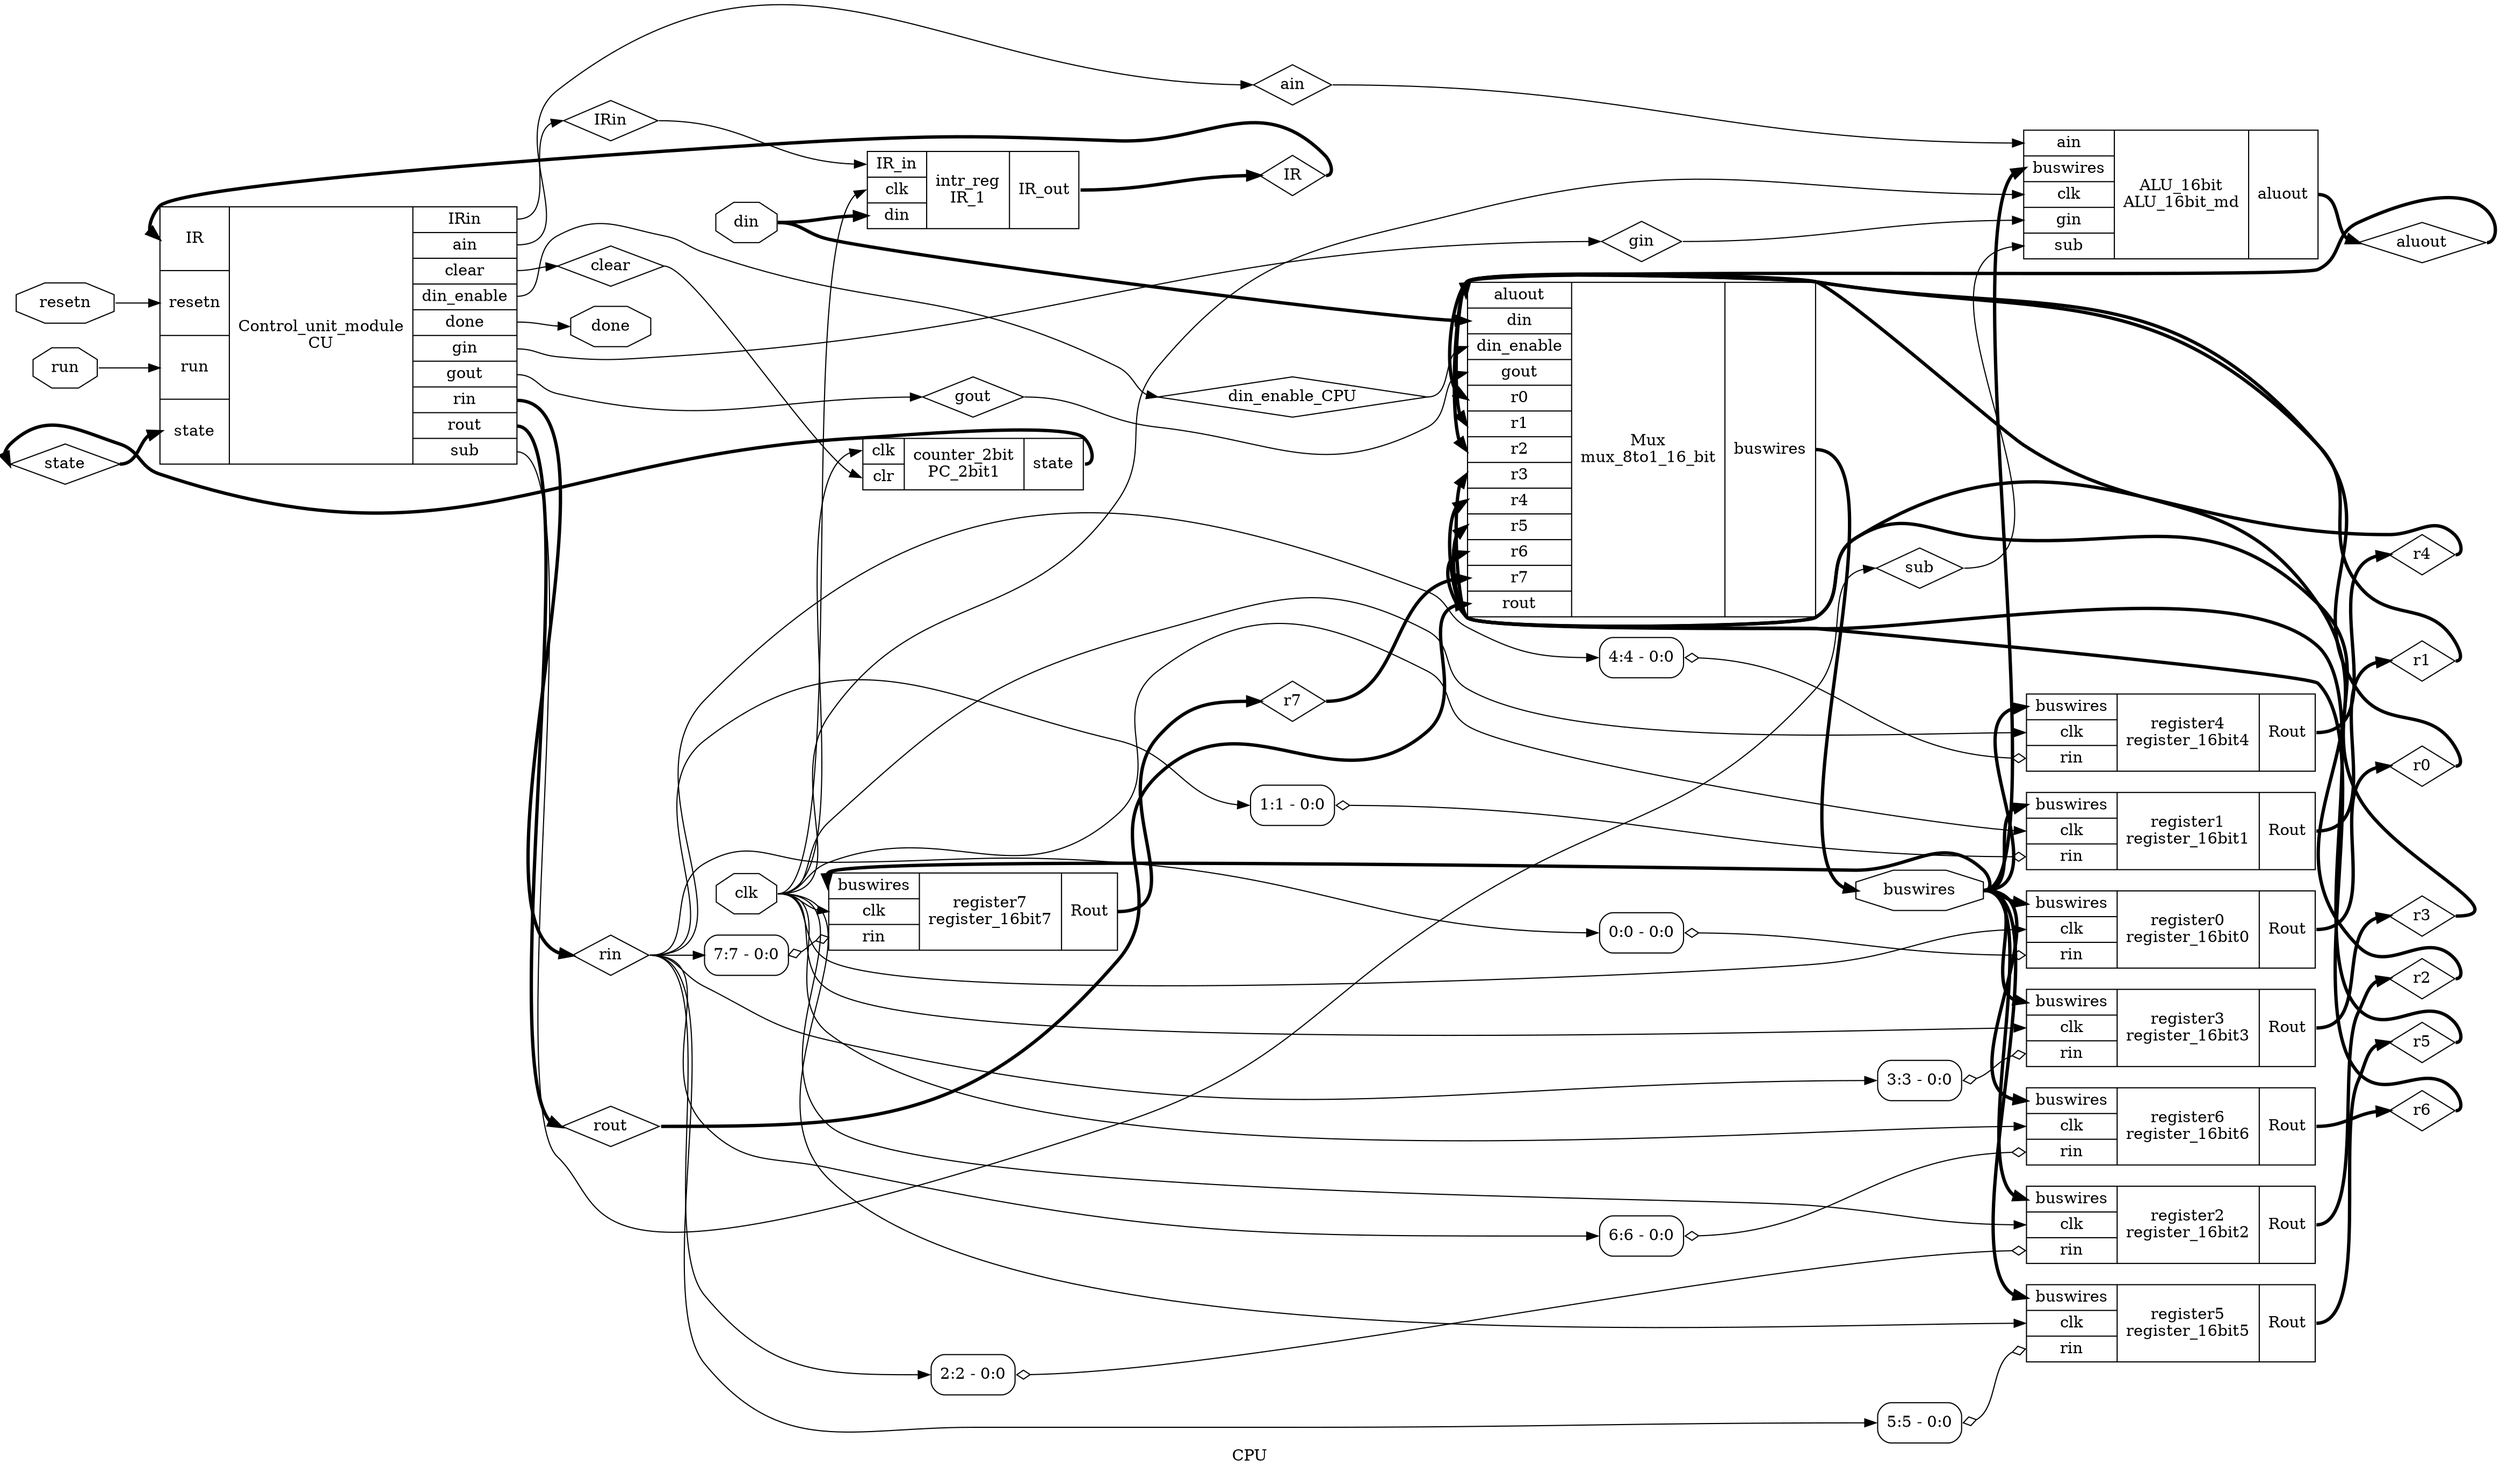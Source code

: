 digraph "CPU" {
label="CPU";
rankdir="LR";
remincross=true;
n1 [ shape=diamond, label="state", color="black", fontcolor="black"];
n2 [ shape=diamond, label="clear", color="black", fontcolor="black"];
n3 [ shape=diamond, label="IR", color="black", fontcolor="black"];
n4 [ shape=diamond, label="IRin", color="black", fontcolor="black"];
n5 [ shape=diamond, label="rin", color="black", fontcolor="black"];
n6 [ shape=diamond, label="aluout", color="black", fontcolor="black"];
n7 [ shape=diamond, label="gin", color="black", fontcolor="black"];
n8 [ shape=diamond, label="sub", color="black", fontcolor="black"];
n9 [ shape=diamond, label="ain", color="black", fontcolor="black"];
n10 [ shape=diamond, label="r7", color="black", fontcolor="black"];
n11 [ shape=diamond, label="r6", color="black", fontcolor="black"];
n12 [ shape=diamond, label="r5", color="black", fontcolor="black"];
n13 [ shape=diamond, label="r4", color="black", fontcolor="black"];
n14 [ shape=diamond, label="r3", color="black", fontcolor="black"];
n15 [ shape=diamond, label="r2", color="black", fontcolor="black"];
n16 [ shape=diamond, label="r1", color="black", fontcolor="black"];
n17 [ shape=diamond, label="r0", color="black", fontcolor="black"];
n18 [ shape=diamond, label="gout", color="black", fontcolor="black"];
n19 [ shape=diamond, label="din_enable_CPU", color="black", fontcolor="black"];
n20 [ shape=diamond, label="rout", color="black", fontcolor="black"];
n21 [ shape=octagon, label="done", color="black", fontcolor="black"];
n22 [ shape=octagon, label="buswires", color="black", fontcolor="black"];
n23 [ shape=octagon, label="din", color="black", fontcolor="black"];
n24 [ shape=octagon, label="clk", color="black", fontcolor="black"];
n25 [ shape=octagon, label="resetn", color="black", fontcolor="black"];
n26 [ shape=octagon, label="run", color="black", fontcolor="black"];
c28 [ shape=record, label="{{<p3> IR|<p25> resetn|<p26> run|<p1> state}|Control_unit_module\nCU|{<p4> IRin|<p9> ain|<p2> clear|<p27> din_enable|<p21> done|<p7> gin|<p18> gout|<p5> rin|<p20> rout|<p8> sub}}",  ];
c30 [ shape=record, label="{{<p24> clk|<p29> clr}|counter_2bit\nPC_2bit1|{<p1> state}}",  ];
c32 [ shape=record, label="{{<p22> buswires|<p24> clk|<p5> rin}|register7\nregister_16bit7|{<p31> Rout}}",  ];
x0 [ shape=record, style=rounded, label="<s0> 7:7 - 0:0 ", color="black", fontcolor="black" ];
x0:e -> c32:p5:w [arrowhead=odiamond, arrowtail=odiamond, dir=both, color="black", fontcolor="black", label=""];
c33 [ shape=record, label="{{<p22> buswires|<p24> clk|<p5> rin}|register6\nregister_16bit6|{<p31> Rout}}",  ];
x1 [ shape=record, style=rounded, label="<s0> 6:6 - 0:0 ", color="black", fontcolor="black" ];
x1:e -> c33:p5:w [arrowhead=odiamond, arrowtail=odiamond, dir=both, color="black", fontcolor="black", label=""];
c34 [ shape=record, label="{{<p22> buswires|<p24> clk|<p5> rin}|register5\nregister_16bit5|{<p31> Rout}}",  ];
x2 [ shape=record, style=rounded, label="<s0> 5:5 - 0:0 ", color="black", fontcolor="black" ];
x2:e -> c34:p5:w [arrowhead=odiamond, arrowtail=odiamond, dir=both, color="black", fontcolor="black", label=""];
c35 [ shape=record, label="{{<p22> buswires|<p24> clk|<p5> rin}|register4\nregister_16bit4|{<p31> Rout}}",  ];
x3 [ shape=record, style=rounded, label="<s0> 4:4 - 0:0 ", color="black", fontcolor="black" ];
x3:e -> c35:p5:w [arrowhead=odiamond, arrowtail=odiamond, dir=both, color="black", fontcolor="black", label=""];
c36 [ shape=record, label="{{<p22> buswires|<p24> clk|<p5> rin}|register3\nregister_16bit3|{<p31> Rout}}",  ];
x4 [ shape=record, style=rounded, label="<s0> 3:3 - 0:0 ", color="black", fontcolor="black" ];
x4:e -> c36:p5:w [arrowhead=odiamond, arrowtail=odiamond, dir=both, color="black", fontcolor="black", label=""];
c37 [ shape=record, label="{{<p22> buswires|<p24> clk|<p5> rin}|register2\nregister_16bit2|{<p31> Rout}}",  ];
x5 [ shape=record, style=rounded, label="<s0> 2:2 - 0:0 ", color="black", fontcolor="black" ];
x5:e -> c37:p5:w [arrowhead=odiamond, arrowtail=odiamond, dir=both, color="black", fontcolor="black", label=""];
c38 [ shape=record, label="{{<p22> buswires|<p24> clk|<p5> rin}|register1\nregister_16bit1|{<p31> Rout}}",  ];
x6 [ shape=record, style=rounded, label="<s0> 1:1 - 0:0 ", color="black", fontcolor="black" ];
x6:e -> c38:p5:w [arrowhead=odiamond, arrowtail=odiamond, dir=both, color="black", fontcolor="black", label=""];
c39 [ shape=record, label="{{<p22> buswires|<p24> clk|<p5> rin}|register0\nregister_16bit0|{<p31> Rout}}",  ];
x7 [ shape=record, style=rounded, label="<s0> 0:0 - 0:0 ", color="black", fontcolor="black" ];
x7:e -> c39:p5:w [arrowhead=odiamond, arrowtail=odiamond, dir=both, color="black", fontcolor="black", label=""];
c40 [ shape=record, label="{{<p6> aluout|<p23> din|<p27> din_enable|<p18> gout|<p17> r0|<p16> r1|<p15> r2|<p14> r3|<p13> r4|<p12> r5|<p11> r6|<p10> r7|<p20> rout}|Mux\nmux_8to1_16_bit|{<p22> buswires}}",  ];
c43 [ shape=record, label="{{<p41> IR_in|<p24> clk|<p23> din}|intr_reg\nIR_1|{<p42> IR_out}}",  ];
c44 [ shape=record, label="{{<p9> ain|<p22> buswires|<p24> clk|<p7> gin|<p8> sub}|ALU_16bit\nALU_16bit_md|{<p6> aluout}}",  ];
c30:p1:e -> n1:w [color="black", fontcolor="black", style="setlinewidth(3)", label=""];
n1:e -> c28:p1:w [color="black", fontcolor="black", style="setlinewidth(3)", label=""];
c32:p31:e -> n10:w [color="black", fontcolor="black", style="setlinewidth(3)", label=""];
n10:e -> c40:p10:w [color="black", fontcolor="black", style="setlinewidth(3)", label=""];
c33:p31:e -> n11:w [color="black", fontcolor="black", style="setlinewidth(3)", label=""];
n11:e -> c40:p11:w [color="black", fontcolor="black", style="setlinewidth(3)", label=""];
c34:p31:e -> n12:w [color="black", fontcolor="black", style="setlinewidth(3)", label=""];
n12:e -> c40:p12:w [color="black", fontcolor="black", style="setlinewidth(3)", label=""];
c35:p31:e -> n13:w [color="black", fontcolor="black", style="setlinewidth(3)", label=""];
n13:e -> c40:p13:w [color="black", fontcolor="black", style="setlinewidth(3)", label=""];
c36:p31:e -> n14:w [color="black", fontcolor="black", style="setlinewidth(3)", label=""];
n14:e -> c40:p14:w [color="black", fontcolor="black", style="setlinewidth(3)", label=""];
c37:p31:e -> n15:w [color="black", fontcolor="black", style="setlinewidth(3)", label=""];
n15:e -> c40:p15:w [color="black", fontcolor="black", style="setlinewidth(3)", label=""];
c38:p31:e -> n16:w [color="black", fontcolor="black", style="setlinewidth(3)", label=""];
n16:e -> c40:p16:w [color="black", fontcolor="black", style="setlinewidth(3)", label=""];
c39:p31:e -> n17:w [color="black", fontcolor="black", style="setlinewidth(3)", label=""];
n17:e -> c40:p17:w [color="black", fontcolor="black", style="setlinewidth(3)", label=""];
c28:p18:e -> n18:w [color="black", fontcolor="black", label=""];
n18:e -> c40:p18:w [color="black", fontcolor="black", label=""];
c28:p27:e -> n19:w [color="black", fontcolor="black", label=""];
n19:e -> c40:p27:w [color="black", fontcolor="black", label=""];
c28:p2:e -> n2:w [color="black", fontcolor="black", label=""];
n2:e -> c30:p29:w [color="black", fontcolor="black", label=""];
c28:p20:e -> n20:w [color="black", fontcolor="black", style="setlinewidth(3)", label=""];
n20:e -> c40:p20:w [color="black", fontcolor="black", style="setlinewidth(3)", label=""];
c28:p21:e -> n21:w [color="black", fontcolor="black", label=""];
c40:p22:e -> n22:w [color="black", fontcolor="black", style="setlinewidth(3)", label=""];
n22:e -> c32:p22:w [color="black", fontcolor="black", style="setlinewidth(3)", label=""];
n22:e -> c33:p22:w [color="black", fontcolor="black", style="setlinewidth(3)", label=""];
n22:e -> c34:p22:w [color="black", fontcolor="black", style="setlinewidth(3)", label=""];
n22:e -> c35:p22:w [color="black", fontcolor="black", style="setlinewidth(3)", label=""];
n22:e -> c36:p22:w [color="black", fontcolor="black", style="setlinewidth(3)", label=""];
n22:e -> c37:p22:w [color="black", fontcolor="black", style="setlinewidth(3)", label=""];
n22:e -> c38:p22:w [color="black", fontcolor="black", style="setlinewidth(3)", label=""];
n22:e -> c39:p22:w [color="black", fontcolor="black", style="setlinewidth(3)", label=""];
n22:e -> c44:p22:w [color="black", fontcolor="black", style="setlinewidth(3)", label=""];
n23:e -> c40:p23:w [color="black", fontcolor="black", style="setlinewidth(3)", label=""];
n23:e -> c43:p23:w [color="black", fontcolor="black", style="setlinewidth(3)", label=""];
n24:e -> c30:p24:w [color="black", fontcolor="black", label=""];
n24:e -> c32:p24:w [color="black", fontcolor="black", label=""];
n24:e -> c33:p24:w [color="black", fontcolor="black", label=""];
n24:e -> c34:p24:w [color="black", fontcolor="black", label=""];
n24:e -> c35:p24:w [color="black", fontcolor="black", label=""];
n24:e -> c36:p24:w [color="black", fontcolor="black", label=""];
n24:e -> c37:p24:w [color="black", fontcolor="black", label=""];
n24:e -> c38:p24:w [color="black", fontcolor="black", label=""];
n24:e -> c39:p24:w [color="black", fontcolor="black", label=""];
n24:e -> c43:p24:w [color="black", fontcolor="black", label=""];
n24:e -> c44:p24:w [color="black", fontcolor="black", label=""];
n25:e -> c28:p25:w [color="black", fontcolor="black", label=""];
n26:e -> c28:p26:w [color="black", fontcolor="black", label=""];
c43:p42:e -> n3:w [color="black", fontcolor="black", style="setlinewidth(3)", label=""];
n3:e -> c28:p3:w [color="black", fontcolor="black", style="setlinewidth(3)", label=""];
c28:p4:e -> n4:w [color="black", fontcolor="black", label=""];
n4:e -> c43:p41:w [color="black", fontcolor="black", label=""];
c28:p5:e -> n5:w [color="black", fontcolor="black", style="setlinewidth(3)", label=""];
n5:e -> x0:s0:w [color="black", fontcolor="black", label=""];
n5:e -> x1:s0:w [color="black", fontcolor="black", label=""];
n5:e -> x2:s0:w [color="black", fontcolor="black", label=""];
n5:e -> x3:s0:w [color="black", fontcolor="black", label=""];
n5:e -> x4:s0:w [color="black", fontcolor="black", label=""];
n5:e -> x5:s0:w [color="black", fontcolor="black", label=""];
n5:e -> x6:s0:w [color="black", fontcolor="black", label=""];
n5:e -> x7:s0:w [color="black", fontcolor="black", label=""];
c44:p6:e -> n6:w [color="black", fontcolor="black", style="setlinewidth(3)", label=""];
n6:e -> c40:p6:w [color="black", fontcolor="black", style="setlinewidth(3)", label=""];
c28:p7:e -> n7:w [color="black", fontcolor="black", label=""];
n7:e -> c44:p7:w [color="black", fontcolor="black", label=""];
c28:p8:e -> n8:w [color="black", fontcolor="black", label=""];
n8:e -> c44:p8:w [color="black", fontcolor="black", label=""];
c28:p9:e -> n9:w [color="black", fontcolor="black", label=""];
n9:e -> c44:p9:w [color="black", fontcolor="black", label=""];
}
